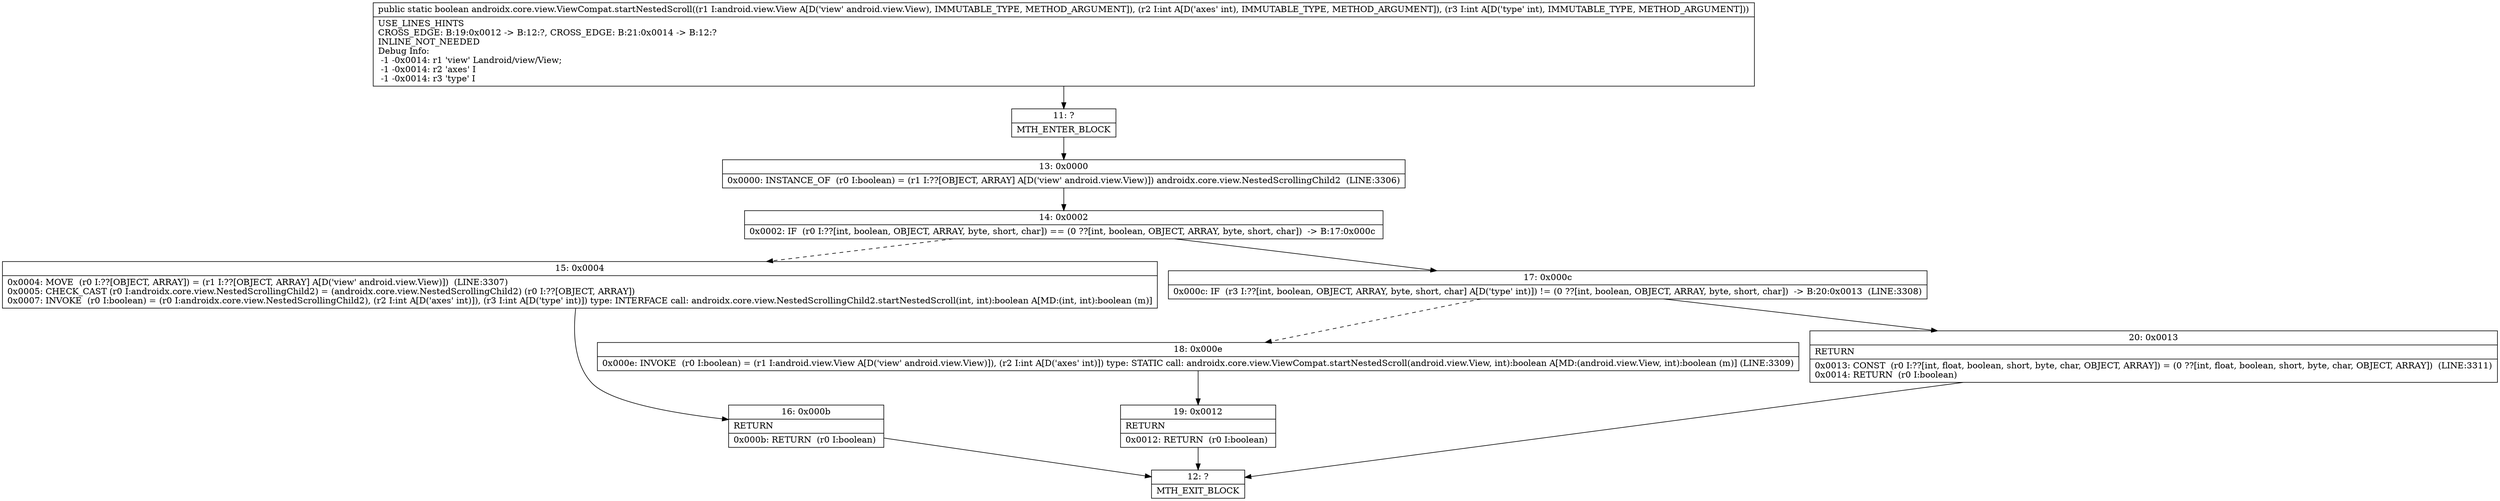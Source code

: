 digraph "CFG forandroidx.core.view.ViewCompat.startNestedScroll(Landroid\/view\/View;II)Z" {
Node_11 [shape=record,label="{11\:\ ?|MTH_ENTER_BLOCK\l}"];
Node_13 [shape=record,label="{13\:\ 0x0000|0x0000: INSTANCE_OF  (r0 I:boolean) = (r1 I:??[OBJECT, ARRAY] A[D('view' android.view.View)]) androidx.core.view.NestedScrollingChild2  (LINE:3306)\l}"];
Node_14 [shape=record,label="{14\:\ 0x0002|0x0002: IF  (r0 I:??[int, boolean, OBJECT, ARRAY, byte, short, char]) == (0 ??[int, boolean, OBJECT, ARRAY, byte, short, char])  \-\> B:17:0x000c \l}"];
Node_15 [shape=record,label="{15\:\ 0x0004|0x0004: MOVE  (r0 I:??[OBJECT, ARRAY]) = (r1 I:??[OBJECT, ARRAY] A[D('view' android.view.View)])  (LINE:3307)\l0x0005: CHECK_CAST (r0 I:androidx.core.view.NestedScrollingChild2) = (androidx.core.view.NestedScrollingChild2) (r0 I:??[OBJECT, ARRAY]) \l0x0007: INVOKE  (r0 I:boolean) = (r0 I:androidx.core.view.NestedScrollingChild2), (r2 I:int A[D('axes' int)]), (r3 I:int A[D('type' int)]) type: INTERFACE call: androidx.core.view.NestedScrollingChild2.startNestedScroll(int, int):boolean A[MD:(int, int):boolean (m)]\l}"];
Node_16 [shape=record,label="{16\:\ 0x000b|RETURN\l|0x000b: RETURN  (r0 I:boolean) \l}"];
Node_12 [shape=record,label="{12\:\ ?|MTH_EXIT_BLOCK\l}"];
Node_17 [shape=record,label="{17\:\ 0x000c|0x000c: IF  (r3 I:??[int, boolean, OBJECT, ARRAY, byte, short, char] A[D('type' int)]) != (0 ??[int, boolean, OBJECT, ARRAY, byte, short, char])  \-\> B:20:0x0013  (LINE:3308)\l}"];
Node_18 [shape=record,label="{18\:\ 0x000e|0x000e: INVOKE  (r0 I:boolean) = (r1 I:android.view.View A[D('view' android.view.View)]), (r2 I:int A[D('axes' int)]) type: STATIC call: androidx.core.view.ViewCompat.startNestedScroll(android.view.View, int):boolean A[MD:(android.view.View, int):boolean (m)] (LINE:3309)\l}"];
Node_19 [shape=record,label="{19\:\ 0x0012|RETURN\l|0x0012: RETURN  (r0 I:boolean) \l}"];
Node_20 [shape=record,label="{20\:\ 0x0013|RETURN\l|0x0013: CONST  (r0 I:??[int, float, boolean, short, byte, char, OBJECT, ARRAY]) = (0 ??[int, float, boolean, short, byte, char, OBJECT, ARRAY])  (LINE:3311)\l0x0014: RETURN  (r0 I:boolean) \l}"];
MethodNode[shape=record,label="{public static boolean androidx.core.view.ViewCompat.startNestedScroll((r1 I:android.view.View A[D('view' android.view.View), IMMUTABLE_TYPE, METHOD_ARGUMENT]), (r2 I:int A[D('axes' int), IMMUTABLE_TYPE, METHOD_ARGUMENT]), (r3 I:int A[D('type' int), IMMUTABLE_TYPE, METHOD_ARGUMENT]))  | USE_LINES_HINTS\lCROSS_EDGE: B:19:0x0012 \-\> B:12:?, CROSS_EDGE: B:21:0x0014 \-\> B:12:?\lINLINE_NOT_NEEDED\lDebug Info:\l  \-1 \-0x0014: r1 'view' Landroid\/view\/View;\l  \-1 \-0x0014: r2 'axes' I\l  \-1 \-0x0014: r3 'type' I\l}"];
MethodNode -> Node_11;Node_11 -> Node_13;
Node_13 -> Node_14;
Node_14 -> Node_15[style=dashed];
Node_14 -> Node_17;
Node_15 -> Node_16;
Node_16 -> Node_12;
Node_17 -> Node_18[style=dashed];
Node_17 -> Node_20;
Node_18 -> Node_19;
Node_19 -> Node_12;
Node_20 -> Node_12;
}

